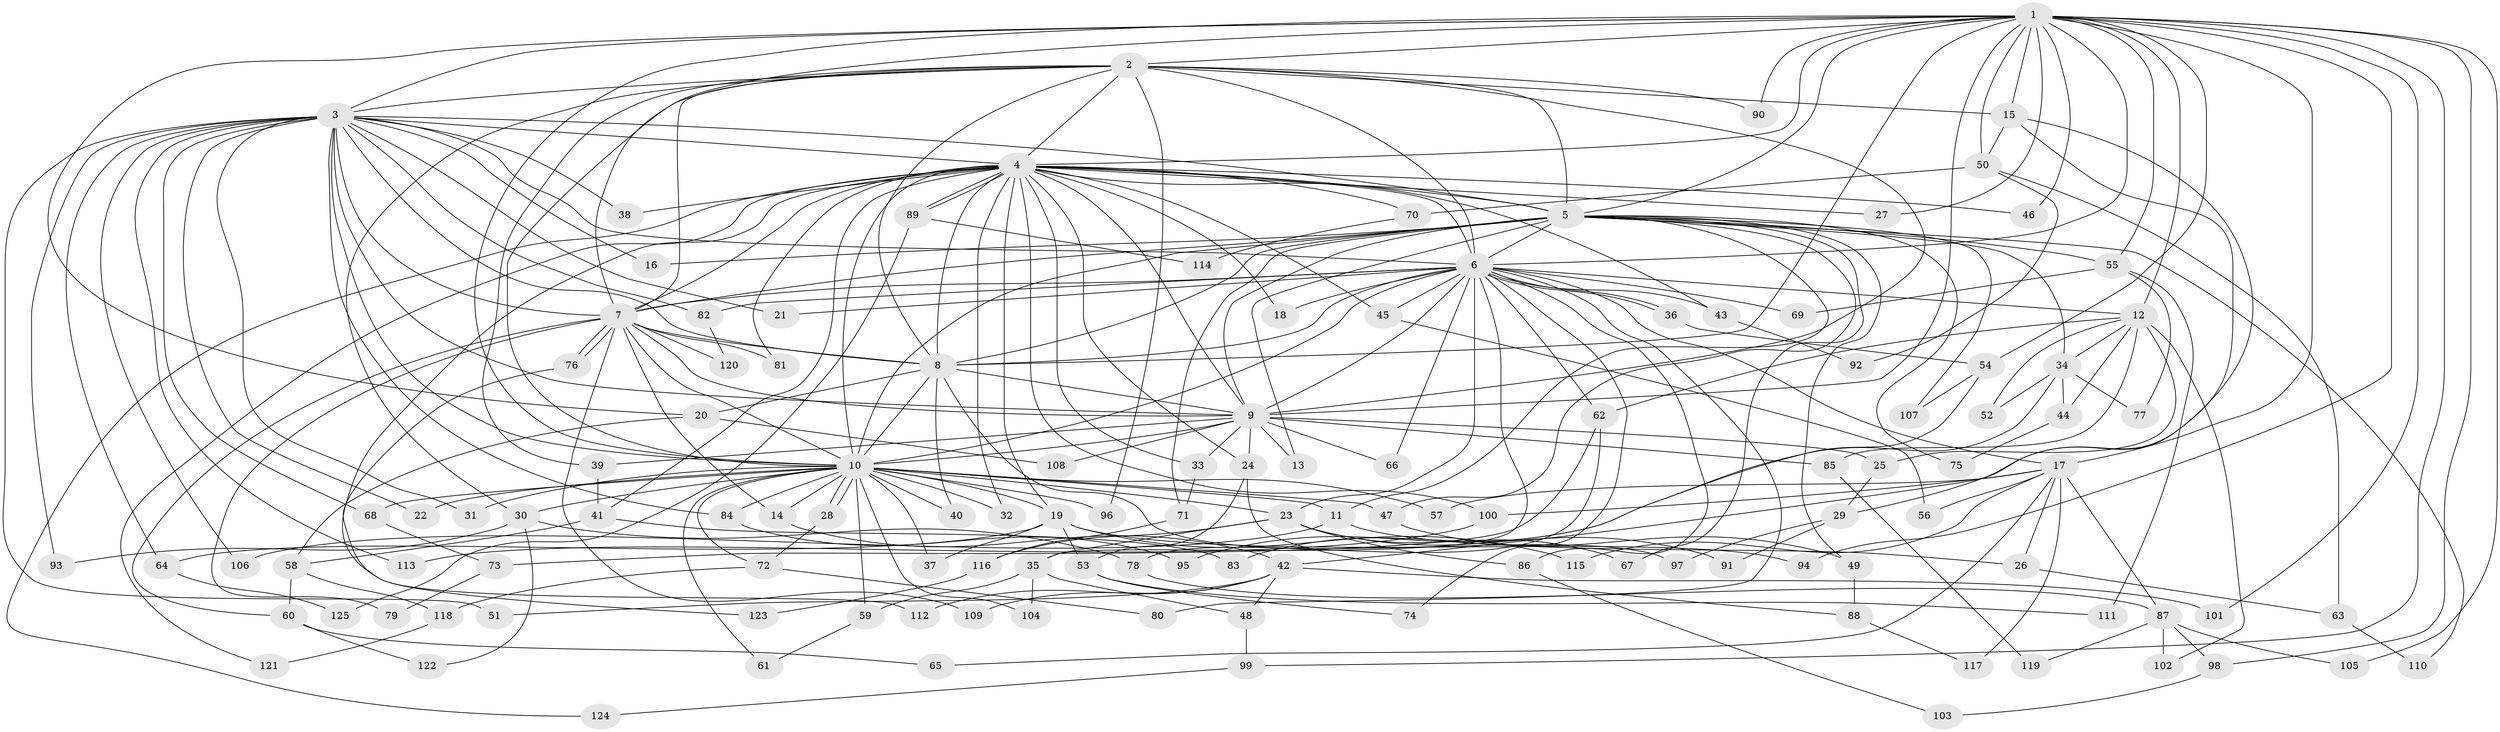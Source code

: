 // Generated by graph-tools (version 1.1) at 2025/01/03/09/25 03:01:12]
// undirected, 125 vertices, 275 edges
graph export_dot {
graph [start="1"]
  node [color=gray90,style=filled];
  1;
  2;
  3;
  4;
  5;
  6;
  7;
  8;
  9;
  10;
  11;
  12;
  13;
  14;
  15;
  16;
  17;
  18;
  19;
  20;
  21;
  22;
  23;
  24;
  25;
  26;
  27;
  28;
  29;
  30;
  31;
  32;
  33;
  34;
  35;
  36;
  37;
  38;
  39;
  40;
  41;
  42;
  43;
  44;
  45;
  46;
  47;
  48;
  49;
  50;
  51;
  52;
  53;
  54;
  55;
  56;
  57;
  58;
  59;
  60;
  61;
  62;
  63;
  64;
  65;
  66;
  67;
  68;
  69;
  70;
  71;
  72;
  73;
  74;
  75;
  76;
  77;
  78;
  79;
  80;
  81;
  82;
  83;
  84;
  85;
  86;
  87;
  88;
  89;
  90;
  91;
  92;
  93;
  94;
  95;
  96;
  97;
  98;
  99;
  100;
  101;
  102;
  103;
  104;
  105;
  106;
  107;
  108;
  109;
  110;
  111;
  112;
  113;
  114;
  115;
  116;
  117;
  118;
  119;
  120;
  121;
  122;
  123;
  124;
  125;
  1 -- 2;
  1 -- 3;
  1 -- 4;
  1 -- 5;
  1 -- 6;
  1 -- 7;
  1 -- 8;
  1 -- 9;
  1 -- 10;
  1 -- 12;
  1 -- 15;
  1 -- 17;
  1 -- 20;
  1 -- 27;
  1 -- 46;
  1 -- 50;
  1 -- 54;
  1 -- 55;
  1 -- 90;
  1 -- 94;
  1 -- 98;
  1 -- 99;
  1 -- 101;
  1 -- 105;
  2 -- 3;
  2 -- 4;
  2 -- 5;
  2 -- 6;
  2 -- 7;
  2 -- 8;
  2 -- 9;
  2 -- 10;
  2 -- 15;
  2 -- 30;
  2 -- 39;
  2 -- 90;
  2 -- 96;
  3 -- 4;
  3 -- 5;
  3 -- 6;
  3 -- 7;
  3 -- 8;
  3 -- 9;
  3 -- 10;
  3 -- 16;
  3 -- 21;
  3 -- 22;
  3 -- 31;
  3 -- 38;
  3 -- 51;
  3 -- 64;
  3 -- 68;
  3 -- 82;
  3 -- 84;
  3 -- 93;
  3 -- 106;
  3 -- 113;
  4 -- 5;
  4 -- 6;
  4 -- 7;
  4 -- 8;
  4 -- 9;
  4 -- 10;
  4 -- 18;
  4 -- 19;
  4 -- 24;
  4 -- 27;
  4 -- 32;
  4 -- 33;
  4 -- 38;
  4 -- 41;
  4 -- 43;
  4 -- 45;
  4 -- 46;
  4 -- 70;
  4 -- 81;
  4 -- 89;
  4 -- 89;
  4 -- 100;
  4 -- 112;
  4 -- 121;
  4 -- 124;
  5 -- 6;
  5 -- 7;
  5 -- 8;
  5 -- 9;
  5 -- 10;
  5 -- 11;
  5 -- 13;
  5 -- 16;
  5 -- 34;
  5 -- 47;
  5 -- 49;
  5 -- 55;
  5 -- 67;
  5 -- 71;
  5 -- 75;
  5 -- 107;
  5 -- 110;
  6 -- 7;
  6 -- 8;
  6 -- 9;
  6 -- 10;
  6 -- 12;
  6 -- 17;
  6 -- 18;
  6 -- 21;
  6 -- 23;
  6 -- 35;
  6 -- 36;
  6 -- 36;
  6 -- 43;
  6 -- 45;
  6 -- 62;
  6 -- 66;
  6 -- 69;
  6 -- 74;
  6 -- 80;
  6 -- 82;
  6 -- 86;
  7 -- 8;
  7 -- 9;
  7 -- 10;
  7 -- 14;
  7 -- 60;
  7 -- 76;
  7 -- 76;
  7 -- 79;
  7 -- 81;
  7 -- 109;
  7 -- 120;
  8 -- 9;
  8 -- 10;
  8 -- 20;
  8 -- 40;
  8 -- 97;
  9 -- 10;
  9 -- 13;
  9 -- 24;
  9 -- 25;
  9 -- 33;
  9 -- 39;
  9 -- 66;
  9 -- 85;
  9 -- 108;
  10 -- 11;
  10 -- 14;
  10 -- 19;
  10 -- 22;
  10 -- 23;
  10 -- 28;
  10 -- 28;
  10 -- 30;
  10 -- 31;
  10 -- 32;
  10 -- 37;
  10 -- 40;
  10 -- 47;
  10 -- 57;
  10 -- 59;
  10 -- 61;
  10 -- 68;
  10 -- 72;
  10 -- 84;
  10 -- 96;
  10 -- 104;
  11 -- 26;
  11 -- 106;
  12 -- 25;
  12 -- 34;
  12 -- 44;
  12 -- 52;
  12 -- 62;
  12 -- 85;
  12 -- 102;
  14 -- 42;
  15 -- 29;
  15 -- 42;
  15 -- 50;
  17 -- 26;
  17 -- 56;
  17 -- 57;
  17 -- 65;
  17 -- 87;
  17 -- 100;
  17 -- 115;
  17 -- 117;
  19 -- 37;
  19 -- 53;
  19 -- 64;
  19 -- 94;
  19 -- 115;
  20 -- 58;
  20 -- 108;
  23 -- 35;
  23 -- 67;
  23 -- 86;
  23 -- 91;
  23 -- 116;
  24 -- 53;
  24 -- 88;
  25 -- 29;
  26 -- 63;
  28 -- 72;
  29 -- 91;
  29 -- 97;
  30 -- 78;
  30 -- 93;
  30 -- 122;
  33 -- 71;
  34 -- 44;
  34 -- 52;
  34 -- 77;
  34 -- 95;
  35 -- 48;
  35 -- 59;
  35 -- 104;
  36 -- 54;
  39 -- 41;
  41 -- 58;
  41 -- 83;
  42 -- 48;
  42 -- 51;
  42 -- 101;
  42 -- 109;
  42 -- 112;
  43 -- 92;
  44 -- 75;
  45 -- 56;
  47 -- 49;
  48 -- 99;
  49 -- 88;
  50 -- 63;
  50 -- 70;
  50 -- 92;
  53 -- 74;
  53 -- 111;
  54 -- 83;
  54 -- 107;
  55 -- 69;
  55 -- 77;
  55 -- 111;
  58 -- 60;
  58 -- 118;
  59 -- 61;
  60 -- 65;
  60 -- 122;
  62 -- 73;
  62 -- 78;
  63 -- 110;
  64 -- 125;
  68 -- 73;
  70 -- 114;
  71 -- 116;
  72 -- 80;
  72 -- 118;
  73 -- 79;
  76 -- 123;
  78 -- 87;
  82 -- 120;
  84 -- 95;
  85 -- 119;
  86 -- 103;
  87 -- 98;
  87 -- 102;
  87 -- 105;
  87 -- 119;
  88 -- 117;
  89 -- 114;
  89 -- 125;
  98 -- 103;
  99 -- 124;
  100 -- 113;
  116 -- 123;
  118 -- 121;
}
